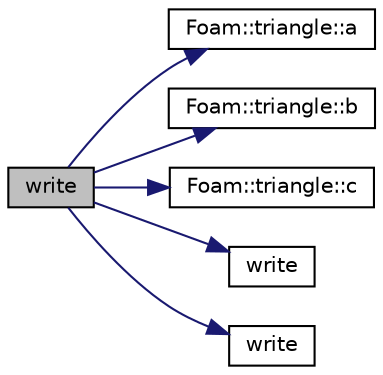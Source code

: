 digraph "write"
{
  bgcolor="transparent";
  edge [fontname="Helvetica",fontsize="10",labelfontname="Helvetica",labelfontsize="10"];
  node [fontname="Helvetica",fontsize="10",shape=record];
  rankdir="LR";
  Node99 [label="write",height=0.2,width=0.4,color="black", fillcolor="grey75", style="filled", fontcolor="black"];
  Node99 -> Node100 [color="midnightblue",fontsize="10",style="solid",fontname="Helvetica"];
  Node100 [label="Foam::triangle::a",height=0.2,width=0.4,color="black",URL="$a28761.html#a4a0b2aa1a8d2fad78da80e9ba77f70e7",tooltip="Return first vertex. "];
  Node99 -> Node101 [color="midnightblue",fontsize="10",style="solid",fontname="Helvetica"];
  Node101 [label="Foam::triangle::b",height=0.2,width=0.4,color="black",URL="$a28761.html#ae6d6c93d3a7c31fb8e05da1b36229826",tooltip="Return second vertex. "];
  Node99 -> Node102 [color="midnightblue",fontsize="10",style="solid",fontname="Helvetica"];
  Node102 [label="Foam::triangle::c",height=0.2,width=0.4,color="black",URL="$a28761.html#a8f92f44f3ec8e62eb3a0cebbe8c1ffb9",tooltip="Return third vertex. "];
  Node99 -> Node103 [color="midnightblue",fontsize="10",style="solid",fontname="Helvetica"];
  Node103 [label="write",height=0.2,width=0.4,color="black",URL="$a20072.html#a8f30b3c2179b03a7acf273e9dea43342"];
  Node99 -> Node104 [color="midnightblue",fontsize="10",style="solid",fontname="Helvetica"];
  Node104 [label="write",height=0.2,width=0.4,color="black",URL="$a30865.html#ab2f5598b4b95c3e980071b92457e8d90",tooltip="Write character. "];
}
